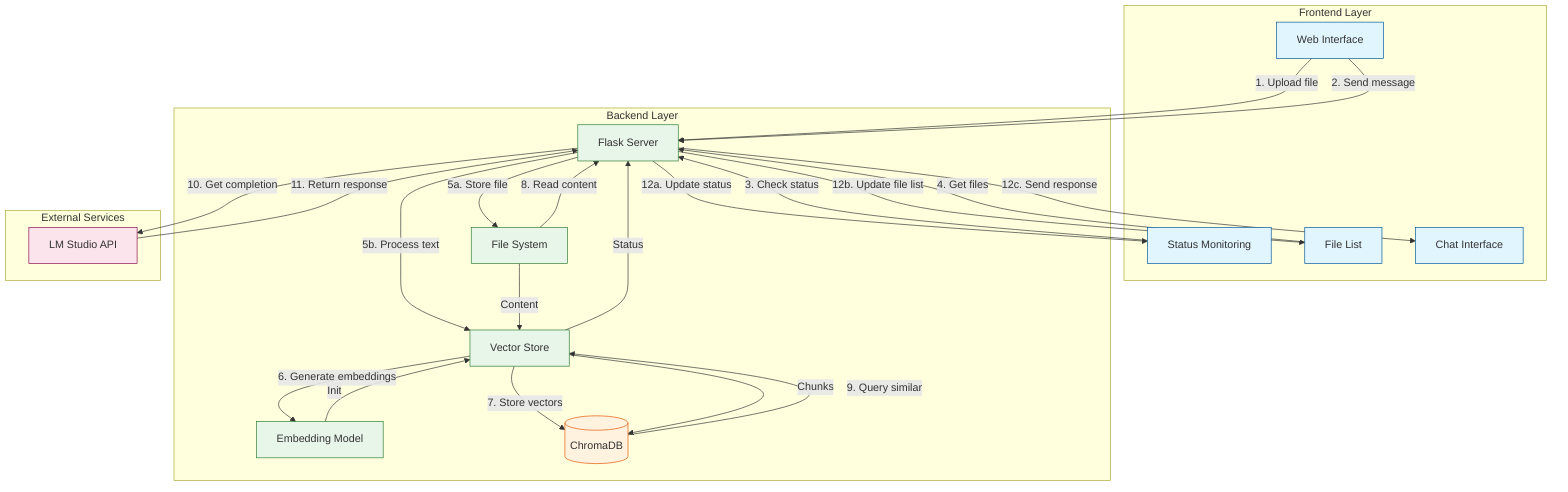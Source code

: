 graph TB
    subgraph "Frontend Layer"
        UI[Web Interface]
        Status[Status Monitoring]
        FileList[File List]
        Chat[Chat Interface]
    end

    subgraph "Backend Layer"
        Flask[Flask Server]
        VectorStore[Vector Store]
        EmbedModel[Embedding Model]
        FileSystem[File System]
        ChromaDB[(ChromaDB)]
    end

    subgraph "External Services"
        LMStudio[LM Studio API]
    end

    %% Frontend to Backend Connections
    UI --> |1. Upload file| Flask
    UI --> |2. Send message| Flask
    Status --> |3. Check status| Flask
    FileList --> |4. Get files| Flask

    %% Backend Internal Flow
    Flask --> |5a. Store file| FileSystem
    Flask --> |5b. Process text| VectorStore
    VectorStore --> |6. Generate embeddings| EmbedModel
    VectorStore --> |7. Store vectors| ChromaDB
    FileSystem --> |8. Read content| Flask
    ChromaDB --> |9. Query similar| VectorStore

    %% External Communication
    Flask --> |10. Get completion| LMStudio
    LMStudio --> |11. Return response| Flask

    %% Status Updates
    Flask --> |12a. Update status| Status
    Flask --> |12b. Update file list| FileList
    Flask --> |12c. Send response| Chat

    %% Initialization Flow
    EmbedModel --> |Init| VectorStore
    VectorStore --> |Status| Flask

    %% File Processing Flow
    FileSystem --> |Content| VectorStore
    VectorStore --> |Chunks| ChromaDB

    classDef frontend fill:#e1f5fe,stroke:#01579b
    classDef backend fill:#e8f5e9,stroke:#2e7d32
    classDef external fill:#fce4ec,stroke:#880e4f
    classDef storage fill:#fff3e0,stroke:#e65100

    class UI,Status,FileList,Chat frontend
    class Flask,VectorStore,EmbedModel,FileSystem backend
    class LMStudio external
    class ChromaDB storage